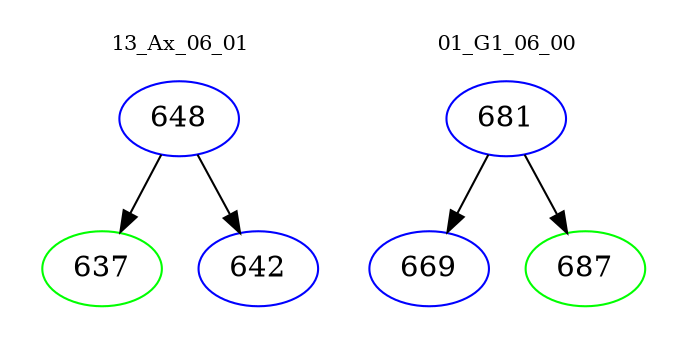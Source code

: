 digraph{
subgraph cluster_0 {
color = white
label = "13_Ax_06_01";
fontsize=10;
T0_648 [label="648", color="blue"]
T0_648 -> T0_637 [color="black"]
T0_637 [label="637", color="green"]
T0_648 -> T0_642 [color="black"]
T0_642 [label="642", color="blue"]
}
subgraph cluster_1 {
color = white
label = "01_G1_06_00";
fontsize=10;
T1_681 [label="681", color="blue"]
T1_681 -> T1_669 [color="black"]
T1_669 [label="669", color="blue"]
T1_681 -> T1_687 [color="black"]
T1_687 [label="687", color="green"]
}
}
